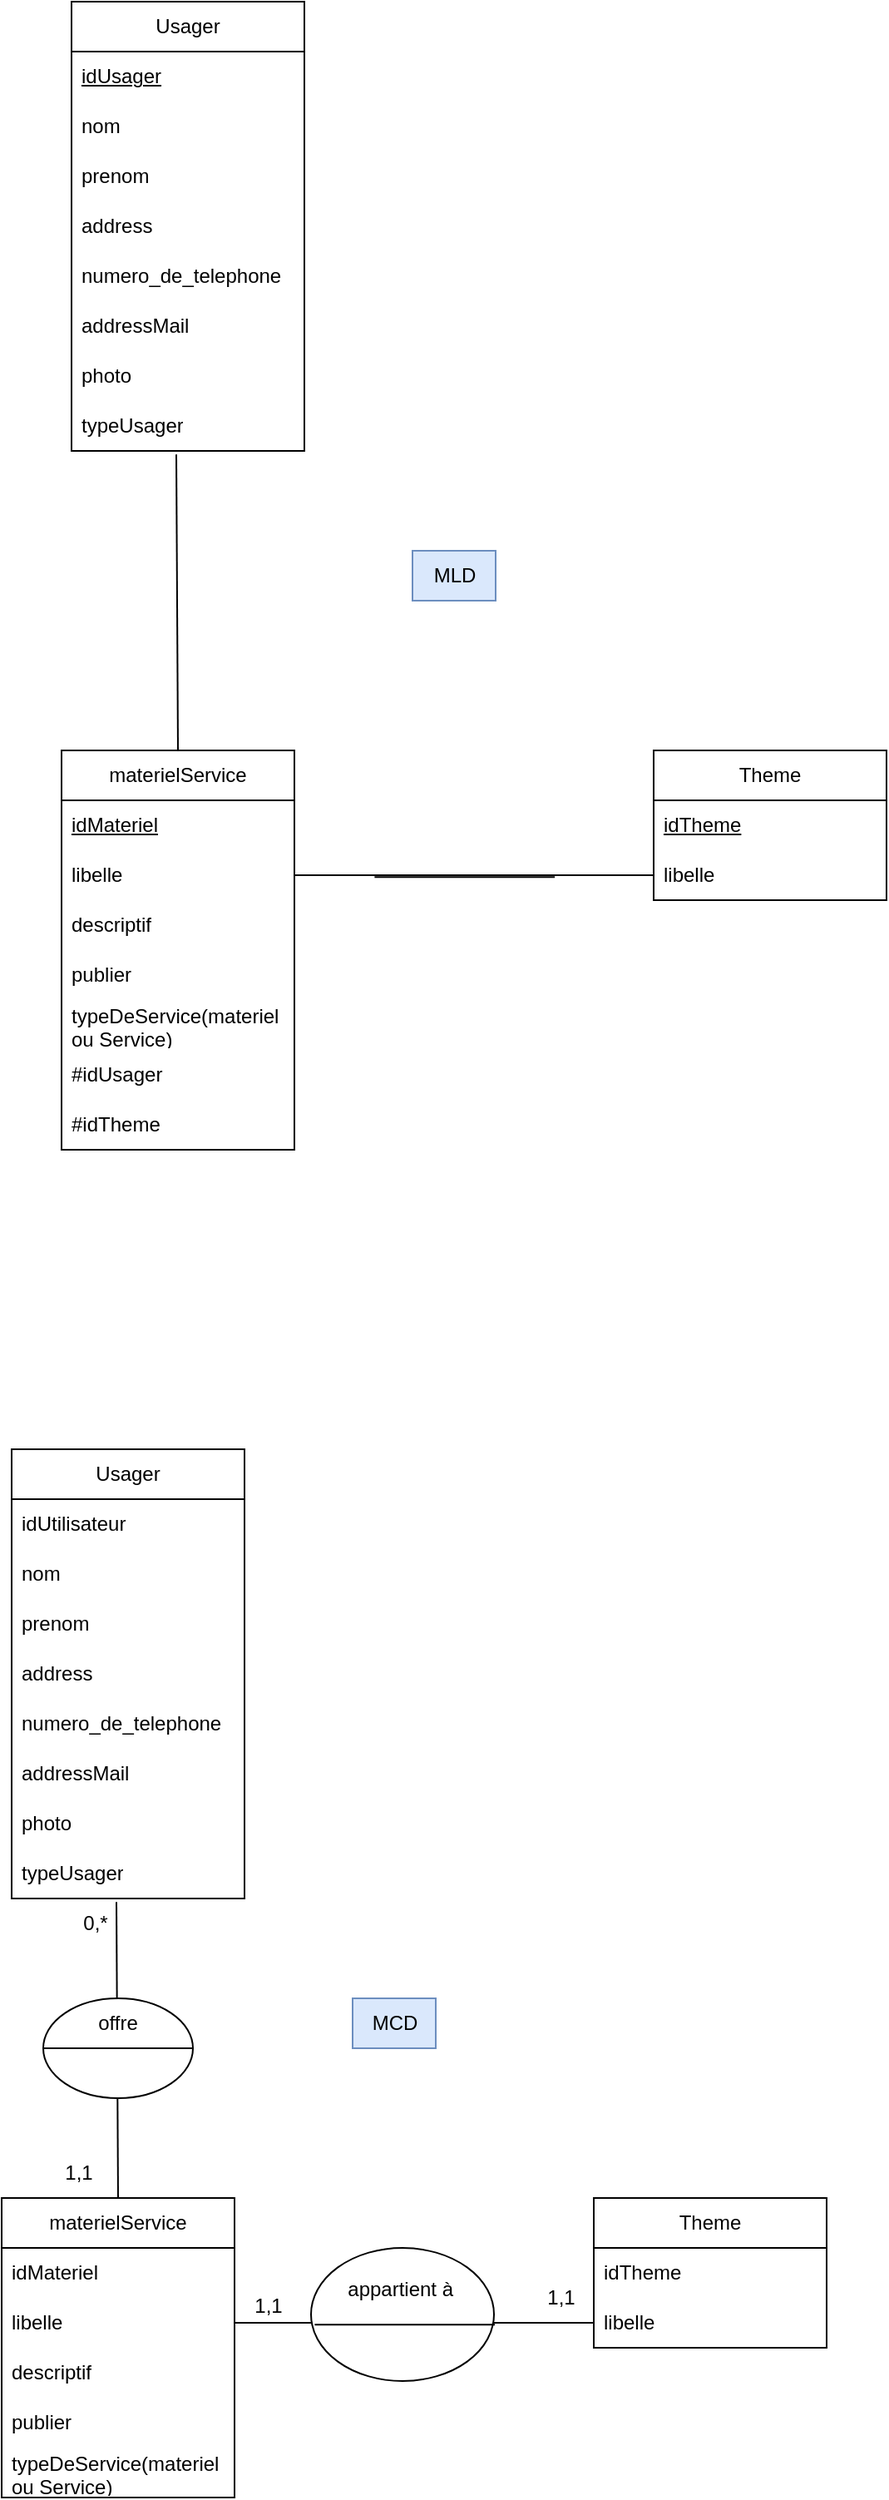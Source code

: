 <mxfile version="23.1.5" type="github">
  <diagram id="C5RBs43oDa-KdzZeNtuy" name="Page-1">
    <mxGraphModel dx="872" dy="1642" grid="1" gridSize="10" guides="1" tooltips="1" connect="1" arrows="1" fold="1" page="1" pageScale="1" pageWidth="827" pageHeight="1169" math="0" shadow="0">
      <root>
        <mxCell id="WIyWlLk6GJQsqaUBKTNV-0" />
        <mxCell id="WIyWlLk6GJQsqaUBKTNV-1" parent="WIyWlLk6GJQsqaUBKTNV-0" />
        <mxCell id="dMPkEBjqIJ3jH2vC4vFe-0" value="Usager" style="swimlane;fontStyle=0;childLayout=stackLayout;horizontal=1;startSize=30;horizontalStack=0;resizeParent=1;resizeParentMax=0;resizeLast=0;collapsible=1;marginBottom=0;whiteSpace=wrap;html=1;" parent="WIyWlLk6GJQsqaUBKTNV-1" vertex="1">
          <mxGeometry x="136" y="120" width="140" height="270" as="geometry" />
        </mxCell>
        <mxCell id="dMPkEBjqIJ3jH2vC4vFe-1" value="idUtilisateur" style="text;strokeColor=none;fillColor=none;align=left;verticalAlign=middle;spacingLeft=4;spacingRight=4;overflow=hidden;points=[[0,0.5],[1,0.5]];portConstraint=eastwest;rotatable=0;whiteSpace=wrap;html=1;" parent="dMPkEBjqIJ3jH2vC4vFe-0" vertex="1">
          <mxGeometry y="30" width="140" height="30" as="geometry" />
        </mxCell>
        <mxCell id="dMPkEBjqIJ3jH2vC4vFe-2" value="nom" style="text;strokeColor=none;fillColor=none;align=left;verticalAlign=middle;spacingLeft=4;spacingRight=4;overflow=hidden;points=[[0,0.5],[1,0.5]];portConstraint=eastwest;rotatable=0;whiteSpace=wrap;html=1;" parent="dMPkEBjqIJ3jH2vC4vFe-0" vertex="1">
          <mxGeometry y="60" width="140" height="30" as="geometry" />
        </mxCell>
        <mxCell id="dMPkEBjqIJ3jH2vC4vFe-3" value="prenom" style="text;strokeColor=none;fillColor=none;align=left;verticalAlign=middle;spacingLeft=4;spacingRight=4;overflow=hidden;points=[[0,0.5],[1,0.5]];portConstraint=eastwest;rotatable=0;whiteSpace=wrap;html=1;" parent="dMPkEBjqIJ3jH2vC4vFe-0" vertex="1">
          <mxGeometry y="90" width="140" height="30" as="geometry" />
        </mxCell>
        <mxCell id="dMPkEBjqIJ3jH2vC4vFe-20" value="address&amp;nbsp;" style="text;strokeColor=none;fillColor=none;align=left;verticalAlign=middle;spacingLeft=4;spacingRight=4;overflow=hidden;points=[[0,0.5],[1,0.5]];portConstraint=eastwest;rotatable=0;whiteSpace=wrap;html=1;" parent="dMPkEBjqIJ3jH2vC4vFe-0" vertex="1">
          <mxGeometry y="120" width="140" height="30" as="geometry" />
        </mxCell>
        <mxCell id="dMPkEBjqIJ3jH2vC4vFe-22" value="numero_de_telephone" style="text;strokeColor=none;fillColor=none;align=left;verticalAlign=middle;spacingLeft=4;spacingRight=4;overflow=hidden;points=[[0,0.5],[1,0.5]];portConstraint=eastwest;rotatable=0;whiteSpace=wrap;html=1;" parent="dMPkEBjqIJ3jH2vC4vFe-0" vertex="1">
          <mxGeometry y="150" width="140" height="30" as="geometry" />
        </mxCell>
        <mxCell id="dMPkEBjqIJ3jH2vC4vFe-23" value="addressMail" style="text;strokeColor=none;fillColor=none;align=left;verticalAlign=middle;spacingLeft=4;spacingRight=4;overflow=hidden;points=[[0,0.5],[1,0.5]];portConstraint=eastwest;rotatable=0;whiteSpace=wrap;html=1;" parent="dMPkEBjqIJ3jH2vC4vFe-0" vertex="1">
          <mxGeometry y="180" width="140" height="30" as="geometry" />
        </mxCell>
        <mxCell id="dMPkEBjqIJ3jH2vC4vFe-24" value="photo" style="text;strokeColor=none;fillColor=none;align=left;verticalAlign=middle;spacingLeft=4;spacingRight=4;overflow=hidden;points=[[0,0.5],[1,0.5]];portConstraint=eastwest;rotatable=0;whiteSpace=wrap;html=1;" parent="dMPkEBjqIJ3jH2vC4vFe-0" vertex="1">
          <mxGeometry y="210" width="140" height="30" as="geometry" />
        </mxCell>
        <mxCell id="dMPkEBjqIJ3jH2vC4vFe-25" value="typeUsager" style="text;strokeColor=none;fillColor=none;align=left;verticalAlign=middle;spacingLeft=4;spacingRight=4;overflow=hidden;points=[[0,0.5],[1,0.5]];portConstraint=eastwest;rotatable=0;whiteSpace=wrap;html=1;" parent="dMPkEBjqIJ3jH2vC4vFe-0" vertex="1">
          <mxGeometry y="240" width="140" height="30" as="geometry" />
        </mxCell>
        <mxCell id="dMPkEBjqIJ3jH2vC4vFe-26" value="Theme" style="swimlane;fontStyle=0;childLayout=stackLayout;horizontal=1;startSize=30;horizontalStack=0;resizeParent=1;resizeParentMax=0;resizeLast=0;collapsible=1;marginBottom=0;whiteSpace=wrap;html=1;" parent="WIyWlLk6GJQsqaUBKTNV-1" vertex="1">
          <mxGeometry x="486" y="570" width="140" height="90" as="geometry" />
        </mxCell>
        <mxCell id="dMPkEBjqIJ3jH2vC4vFe-27" value="idTheme" style="text;strokeColor=none;fillColor=none;align=left;verticalAlign=middle;spacingLeft=4;spacingRight=4;overflow=hidden;points=[[0,0.5],[1,0.5]];portConstraint=eastwest;rotatable=0;whiteSpace=wrap;html=1;" parent="dMPkEBjqIJ3jH2vC4vFe-26" vertex="1">
          <mxGeometry y="30" width="140" height="30" as="geometry" />
        </mxCell>
        <mxCell id="dMPkEBjqIJ3jH2vC4vFe-28" value="libelle" style="text;strokeColor=none;fillColor=none;align=left;verticalAlign=middle;spacingLeft=4;spacingRight=4;overflow=hidden;points=[[0,0.5],[1,0.5]];portConstraint=eastwest;rotatable=0;whiteSpace=wrap;html=1;" parent="dMPkEBjqIJ3jH2vC4vFe-26" vertex="1">
          <mxGeometry y="60" width="140" height="30" as="geometry" />
        </mxCell>
        <mxCell id="dMPkEBjqIJ3jH2vC4vFe-30" value="materielService" style="swimlane;fontStyle=0;childLayout=stackLayout;horizontal=1;startSize=30;horizontalStack=0;resizeParent=1;resizeParentMax=0;resizeLast=0;collapsible=1;marginBottom=0;whiteSpace=wrap;html=1;" parent="WIyWlLk6GJQsqaUBKTNV-1" vertex="1">
          <mxGeometry x="130" y="570" width="140" height="180" as="geometry" />
        </mxCell>
        <mxCell id="dMPkEBjqIJ3jH2vC4vFe-31" value="idMateriel" style="text;strokeColor=none;fillColor=none;align=left;verticalAlign=middle;spacingLeft=4;spacingRight=4;overflow=hidden;points=[[0,0.5],[1,0.5]];portConstraint=eastwest;rotatable=0;whiteSpace=wrap;html=1;" parent="dMPkEBjqIJ3jH2vC4vFe-30" vertex="1">
          <mxGeometry y="30" width="140" height="30" as="geometry" />
        </mxCell>
        <mxCell id="dMPkEBjqIJ3jH2vC4vFe-32" value="libelle" style="text;strokeColor=none;fillColor=none;align=left;verticalAlign=middle;spacingLeft=4;spacingRight=4;overflow=hidden;points=[[0,0.5],[1,0.5]];portConstraint=eastwest;rotatable=0;whiteSpace=wrap;html=1;" parent="dMPkEBjqIJ3jH2vC4vFe-30" vertex="1">
          <mxGeometry y="60" width="140" height="30" as="geometry" />
        </mxCell>
        <mxCell id="dMPkEBjqIJ3jH2vC4vFe-33" value="descriptif" style="text;strokeColor=none;fillColor=none;align=left;verticalAlign=middle;spacingLeft=4;spacingRight=4;overflow=hidden;points=[[0,0.5],[1,0.5]];portConstraint=eastwest;rotatable=0;whiteSpace=wrap;html=1;" parent="dMPkEBjqIJ3jH2vC4vFe-30" vertex="1">
          <mxGeometry y="90" width="140" height="30" as="geometry" />
        </mxCell>
        <mxCell id="dMPkEBjqIJ3jH2vC4vFe-35" value="publier" style="text;strokeColor=none;fillColor=none;align=left;verticalAlign=middle;spacingLeft=4;spacingRight=4;overflow=hidden;points=[[0,0.5],[1,0.5]];portConstraint=eastwest;rotatable=0;whiteSpace=wrap;html=1;" parent="dMPkEBjqIJ3jH2vC4vFe-30" vertex="1">
          <mxGeometry y="120" width="140" height="30" as="geometry" />
        </mxCell>
        <mxCell id="dMPkEBjqIJ3jH2vC4vFe-63" value="typeDeService(materiel ou Service)" style="text;strokeColor=none;fillColor=none;align=left;verticalAlign=middle;spacingLeft=4;spacingRight=4;overflow=hidden;points=[[0,0.5],[1,0.5]];portConstraint=eastwest;rotatable=0;whiteSpace=wrap;html=1;" parent="dMPkEBjqIJ3jH2vC4vFe-30" vertex="1">
          <mxGeometry y="150" width="140" height="30" as="geometry" />
        </mxCell>
        <mxCell id="dMPkEBjqIJ3jH2vC4vFe-67" value="" style="endArrow=none;html=1;rounded=0;entryX=0.45;entryY=1.069;entryDx=0;entryDy=0;entryPerimeter=0;exitX=0.5;exitY=0;exitDx=0;exitDy=0;" parent="WIyWlLk6GJQsqaUBKTNV-1" source="dMPkEBjqIJ3jH2vC4vFe-30" target="dMPkEBjqIJ3jH2vC4vFe-25" edge="1">
          <mxGeometry width="50" height="50" relative="1" as="geometry">
            <mxPoint x="356" y="480" as="sourcePoint" />
            <mxPoint x="406" y="430" as="targetPoint" />
            <Array as="points" />
          </mxGeometry>
        </mxCell>
        <mxCell id="dMPkEBjqIJ3jH2vC4vFe-66" value="" style="ellipse;whiteSpace=wrap;html=1;" parent="WIyWlLk6GJQsqaUBKTNV-1" vertex="1">
          <mxGeometry x="155" y="450" width="90" height="60" as="geometry" />
        </mxCell>
        <mxCell id="dMPkEBjqIJ3jH2vC4vFe-68" style="edgeStyle=orthogonalEdgeStyle;rounded=0;orthogonalLoop=1;jettySize=auto;html=1;exitX=1;exitY=0.5;exitDx=0;exitDy=0;entryX=0;entryY=0.5;entryDx=0;entryDy=0;endArrow=none;endFill=0;" parent="WIyWlLk6GJQsqaUBKTNV-1" source="dMPkEBjqIJ3jH2vC4vFe-32" target="dMPkEBjqIJ3jH2vC4vFe-28" edge="1">
          <mxGeometry relative="1" as="geometry" />
        </mxCell>
        <mxCell id="dMPkEBjqIJ3jH2vC4vFe-69" value="" style="ellipse;whiteSpace=wrap;html=1;" parent="WIyWlLk6GJQsqaUBKTNV-1" vertex="1">
          <mxGeometry x="316" y="600" width="110" height="80" as="geometry" />
        </mxCell>
        <mxCell id="dMPkEBjqIJ3jH2vC4vFe-70" value="0,*" style="text;html=1;align=center;verticalAlign=middle;resizable=0;points=[];autosize=1;strokeColor=none;fillColor=none;" parent="WIyWlLk6GJQsqaUBKTNV-1" vertex="1">
          <mxGeometry x="166" y="390" width="40" height="30" as="geometry" />
        </mxCell>
        <mxCell id="dMPkEBjqIJ3jH2vC4vFe-71" value="1,1" style="text;html=1;align=center;verticalAlign=middle;resizable=0;points=[];autosize=1;strokeColor=none;fillColor=none;" parent="WIyWlLk6GJQsqaUBKTNV-1" vertex="1">
          <mxGeometry x="156" y="540" width="40" height="30" as="geometry" />
        </mxCell>
        <mxCell id="dMPkEBjqIJ3jH2vC4vFe-72" value="1,1" style="text;html=1;align=center;verticalAlign=middle;resizable=0;points=[];autosize=1;strokeColor=none;fillColor=none;" parent="WIyWlLk6GJQsqaUBKTNV-1" vertex="1">
          <mxGeometry x="270" y="620" width="40" height="30" as="geometry" />
        </mxCell>
        <mxCell id="dMPkEBjqIJ3jH2vC4vFe-73" value="1,1" style="text;html=1;align=center;verticalAlign=middle;resizable=0;points=[];autosize=1;strokeColor=none;fillColor=none;" parent="WIyWlLk6GJQsqaUBKTNV-1" vertex="1">
          <mxGeometry x="446" y="615" width="40" height="30" as="geometry" />
        </mxCell>
        <mxCell id="dMPkEBjqIJ3jH2vC4vFe-74" value="" style="endArrow=none;html=1;rounded=0;exitX=0;exitY=0.5;exitDx=0;exitDy=0;entryX=1;entryY=0.5;entryDx=0;entryDy=0;" parent="WIyWlLk6GJQsqaUBKTNV-1" source="dMPkEBjqIJ3jH2vC4vFe-66" target="dMPkEBjqIJ3jH2vC4vFe-66" edge="1">
          <mxGeometry width="50" height="50" relative="1" as="geometry">
            <mxPoint x="336" y="390" as="sourcePoint" />
            <mxPoint x="386" y="340" as="targetPoint" />
            <Array as="points" />
          </mxGeometry>
        </mxCell>
        <mxCell id="dMPkEBjqIJ3jH2vC4vFe-75" value="" style="endArrow=none;html=1;rounded=0;exitX=0.02;exitY=0.577;exitDx=0;exitDy=0;entryX=1.005;entryY=0.577;entryDx=0;entryDy=0;exitPerimeter=0;entryPerimeter=0;" parent="WIyWlLk6GJQsqaUBKTNV-1" source="dMPkEBjqIJ3jH2vC4vFe-69" target="dMPkEBjqIJ3jH2vC4vFe-69" edge="1">
          <mxGeometry width="50" height="50" relative="1" as="geometry">
            <mxPoint x="326" y="645" as="sourcePoint" />
            <mxPoint x="416" y="645" as="targetPoint" />
            <Array as="points" />
          </mxGeometry>
        </mxCell>
        <mxCell id="dMPkEBjqIJ3jH2vC4vFe-77" value="offre" style="text;html=1;align=center;verticalAlign=middle;whiteSpace=wrap;rounded=0;" parent="WIyWlLk6GJQsqaUBKTNV-1" vertex="1">
          <mxGeometry x="170" y="450" width="60" height="30" as="geometry" />
        </mxCell>
        <mxCell id="dMPkEBjqIJ3jH2vC4vFe-79" value="appartient à&amp;nbsp;" style="text;html=1;align=center;verticalAlign=middle;resizable=0;points=[];autosize=1;strokeColor=none;fillColor=none;" parent="WIyWlLk6GJQsqaUBKTNV-1" vertex="1">
          <mxGeometry x="326" y="610" width="90" height="30" as="geometry" />
        </mxCell>
        <mxCell id="dMPkEBjqIJ3jH2vC4vFe-80" value="MCD" style="text;html=1;align=center;verticalAlign=middle;resizable=0;points=[];autosize=1;strokeColor=#6c8ebf;fillColor=#dae8fc;" parent="WIyWlLk6GJQsqaUBKTNV-1" vertex="1">
          <mxGeometry x="341" y="450" width="50" height="30" as="geometry" />
        </mxCell>
        <mxCell id="dMPkEBjqIJ3jH2vC4vFe-81" value="Usager" style="swimlane;fontStyle=0;childLayout=stackLayout;horizontal=1;startSize=30;horizontalStack=0;resizeParent=1;resizeParentMax=0;resizeLast=0;collapsible=1;marginBottom=0;whiteSpace=wrap;html=1;" parent="WIyWlLk6GJQsqaUBKTNV-1" vertex="1">
          <mxGeometry x="172" y="-750" width="140" height="270" as="geometry" />
        </mxCell>
        <mxCell id="dMPkEBjqIJ3jH2vC4vFe-82" value="&lt;u&gt;idUsager&lt;/u&gt;" style="text;strokeColor=none;fillColor=none;align=left;verticalAlign=middle;spacingLeft=4;spacingRight=4;overflow=hidden;points=[[0,0.5],[1,0.5]];portConstraint=eastwest;rotatable=0;whiteSpace=wrap;html=1;" parent="dMPkEBjqIJ3jH2vC4vFe-81" vertex="1">
          <mxGeometry y="30" width="140" height="30" as="geometry" />
        </mxCell>
        <mxCell id="dMPkEBjqIJ3jH2vC4vFe-83" value="nom" style="text;strokeColor=none;fillColor=none;align=left;verticalAlign=middle;spacingLeft=4;spacingRight=4;overflow=hidden;points=[[0,0.5],[1,0.5]];portConstraint=eastwest;rotatable=0;whiteSpace=wrap;html=1;" parent="dMPkEBjqIJ3jH2vC4vFe-81" vertex="1">
          <mxGeometry y="60" width="140" height="30" as="geometry" />
        </mxCell>
        <mxCell id="dMPkEBjqIJ3jH2vC4vFe-84" value="prenom" style="text;strokeColor=none;fillColor=none;align=left;verticalAlign=middle;spacingLeft=4;spacingRight=4;overflow=hidden;points=[[0,0.5],[1,0.5]];portConstraint=eastwest;rotatable=0;whiteSpace=wrap;html=1;" parent="dMPkEBjqIJ3jH2vC4vFe-81" vertex="1">
          <mxGeometry y="90" width="140" height="30" as="geometry" />
        </mxCell>
        <mxCell id="dMPkEBjqIJ3jH2vC4vFe-85" value="address&amp;nbsp;" style="text;strokeColor=none;fillColor=none;align=left;verticalAlign=middle;spacingLeft=4;spacingRight=4;overflow=hidden;points=[[0,0.5],[1,0.5]];portConstraint=eastwest;rotatable=0;whiteSpace=wrap;html=1;" parent="dMPkEBjqIJ3jH2vC4vFe-81" vertex="1">
          <mxGeometry y="120" width="140" height="30" as="geometry" />
        </mxCell>
        <mxCell id="dMPkEBjqIJ3jH2vC4vFe-86" value="numero_de_telephone" style="text;strokeColor=none;fillColor=none;align=left;verticalAlign=middle;spacingLeft=4;spacingRight=4;overflow=hidden;points=[[0,0.5],[1,0.5]];portConstraint=eastwest;rotatable=0;whiteSpace=wrap;html=1;" parent="dMPkEBjqIJ3jH2vC4vFe-81" vertex="1">
          <mxGeometry y="150" width="140" height="30" as="geometry" />
        </mxCell>
        <mxCell id="dMPkEBjqIJ3jH2vC4vFe-87" value="addressMail" style="text;strokeColor=none;fillColor=none;align=left;verticalAlign=middle;spacingLeft=4;spacingRight=4;overflow=hidden;points=[[0,0.5],[1,0.5]];portConstraint=eastwest;rotatable=0;whiteSpace=wrap;html=1;" parent="dMPkEBjqIJ3jH2vC4vFe-81" vertex="1">
          <mxGeometry y="180" width="140" height="30" as="geometry" />
        </mxCell>
        <mxCell id="dMPkEBjqIJ3jH2vC4vFe-88" value="photo" style="text;strokeColor=none;fillColor=none;align=left;verticalAlign=middle;spacingLeft=4;spacingRight=4;overflow=hidden;points=[[0,0.5],[1,0.5]];portConstraint=eastwest;rotatable=0;whiteSpace=wrap;html=1;" parent="dMPkEBjqIJ3jH2vC4vFe-81" vertex="1">
          <mxGeometry y="210" width="140" height="30" as="geometry" />
        </mxCell>
        <mxCell id="dMPkEBjqIJ3jH2vC4vFe-89" value="typeUsager" style="text;strokeColor=none;fillColor=none;align=left;verticalAlign=middle;spacingLeft=4;spacingRight=4;overflow=hidden;points=[[0,0.5],[1,0.5]];portConstraint=eastwest;rotatable=0;whiteSpace=wrap;html=1;" parent="dMPkEBjqIJ3jH2vC4vFe-81" vertex="1">
          <mxGeometry y="240" width="140" height="30" as="geometry" />
        </mxCell>
        <mxCell id="dMPkEBjqIJ3jH2vC4vFe-90" value="Theme" style="swimlane;fontStyle=0;childLayout=stackLayout;horizontal=1;startSize=30;horizontalStack=0;resizeParent=1;resizeParentMax=0;resizeLast=0;collapsible=1;marginBottom=0;whiteSpace=wrap;html=1;" parent="WIyWlLk6GJQsqaUBKTNV-1" vertex="1">
          <mxGeometry x="522" y="-300" width="140" height="90" as="geometry" />
        </mxCell>
        <mxCell id="dMPkEBjqIJ3jH2vC4vFe-91" value="&lt;u&gt;idTheme&lt;/u&gt;" style="text;strokeColor=none;fillColor=none;align=left;verticalAlign=middle;spacingLeft=4;spacingRight=4;overflow=hidden;points=[[0,0.5],[1,0.5]];portConstraint=eastwest;rotatable=0;whiteSpace=wrap;html=1;" parent="dMPkEBjqIJ3jH2vC4vFe-90" vertex="1">
          <mxGeometry y="30" width="140" height="30" as="geometry" />
        </mxCell>
        <mxCell id="dMPkEBjqIJ3jH2vC4vFe-92" value="libelle" style="text;strokeColor=none;fillColor=none;align=left;verticalAlign=middle;spacingLeft=4;spacingRight=4;overflow=hidden;points=[[0,0.5],[1,0.5]];portConstraint=eastwest;rotatable=0;whiteSpace=wrap;html=1;" parent="dMPkEBjqIJ3jH2vC4vFe-90" vertex="1">
          <mxGeometry y="60" width="140" height="30" as="geometry" />
        </mxCell>
        <mxCell id="dMPkEBjqIJ3jH2vC4vFe-94" value="materielService" style="swimlane;fontStyle=0;childLayout=stackLayout;horizontal=1;startSize=30;horizontalStack=0;resizeParent=1;resizeParentMax=0;resizeLast=0;collapsible=1;marginBottom=0;whiteSpace=wrap;html=1;" parent="WIyWlLk6GJQsqaUBKTNV-1" vertex="1">
          <mxGeometry x="166" y="-300" width="140" height="240" as="geometry" />
        </mxCell>
        <mxCell id="dMPkEBjqIJ3jH2vC4vFe-95" value="&lt;u&gt;idMateriel&lt;/u&gt;" style="text;strokeColor=none;fillColor=none;align=left;verticalAlign=middle;spacingLeft=4;spacingRight=4;overflow=hidden;points=[[0,0.5],[1,0.5]];portConstraint=eastwest;rotatable=0;whiteSpace=wrap;html=1;" parent="dMPkEBjqIJ3jH2vC4vFe-94" vertex="1">
          <mxGeometry y="30" width="140" height="30" as="geometry" />
        </mxCell>
        <mxCell id="dMPkEBjqIJ3jH2vC4vFe-96" value="libelle" style="text;strokeColor=none;fillColor=none;align=left;verticalAlign=middle;spacingLeft=4;spacingRight=4;overflow=hidden;points=[[0,0.5],[1,0.5]];portConstraint=eastwest;rotatable=0;whiteSpace=wrap;html=1;" parent="dMPkEBjqIJ3jH2vC4vFe-94" vertex="1">
          <mxGeometry y="60" width="140" height="30" as="geometry" />
        </mxCell>
        <mxCell id="dMPkEBjqIJ3jH2vC4vFe-97" value="descriptif" style="text;strokeColor=none;fillColor=none;align=left;verticalAlign=middle;spacingLeft=4;spacingRight=4;overflow=hidden;points=[[0,0.5],[1,0.5]];portConstraint=eastwest;rotatable=0;whiteSpace=wrap;html=1;" parent="dMPkEBjqIJ3jH2vC4vFe-94" vertex="1">
          <mxGeometry y="90" width="140" height="30" as="geometry" />
        </mxCell>
        <mxCell id="dMPkEBjqIJ3jH2vC4vFe-98" value="publier" style="text;strokeColor=none;fillColor=none;align=left;verticalAlign=middle;spacingLeft=4;spacingRight=4;overflow=hidden;points=[[0,0.5],[1,0.5]];portConstraint=eastwest;rotatable=0;whiteSpace=wrap;html=1;" parent="dMPkEBjqIJ3jH2vC4vFe-94" vertex="1">
          <mxGeometry y="120" width="140" height="30" as="geometry" />
        </mxCell>
        <mxCell id="dMPkEBjqIJ3jH2vC4vFe-99" value="typeDeService(materiel ou Service)" style="text;strokeColor=none;fillColor=none;align=left;verticalAlign=middle;spacingLeft=4;spacingRight=4;overflow=hidden;points=[[0,0.5],[1,0.5]];portConstraint=eastwest;rotatable=0;whiteSpace=wrap;html=1;" parent="dMPkEBjqIJ3jH2vC4vFe-94" vertex="1">
          <mxGeometry y="150" width="140" height="30" as="geometry" />
        </mxCell>
        <mxCell id="dMPkEBjqIJ3jH2vC4vFe-114" value="#idUsager" style="text;strokeColor=none;fillColor=none;align=left;verticalAlign=middle;spacingLeft=4;spacingRight=4;overflow=hidden;points=[[0,0.5],[1,0.5]];portConstraint=eastwest;rotatable=0;whiteSpace=wrap;html=1;" parent="dMPkEBjqIJ3jH2vC4vFe-94" vertex="1">
          <mxGeometry y="180" width="140" height="30" as="geometry" />
        </mxCell>
        <mxCell id="dMPkEBjqIJ3jH2vC4vFe-115" value="#idTheme" style="text;strokeColor=none;fillColor=none;align=left;verticalAlign=middle;spacingLeft=4;spacingRight=4;overflow=hidden;points=[[0,0.5],[1,0.5]];portConstraint=eastwest;rotatable=0;whiteSpace=wrap;html=1;" parent="dMPkEBjqIJ3jH2vC4vFe-94" vertex="1">
          <mxGeometry y="210" width="140" height="30" as="geometry" />
        </mxCell>
        <mxCell id="dMPkEBjqIJ3jH2vC4vFe-100" value="" style="endArrow=none;html=1;rounded=0;entryX=0.45;entryY=1.069;entryDx=0;entryDy=0;entryPerimeter=0;exitX=0.5;exitY=0;exitDx=0;exitDy=0;" parent="WIyWlLk6GJQsqaUBKTNV-1" source="dMPkEBjqIJ3jH2vC4vFe-94" target="dMPkEBjqIJ3jH2vC4vFe-89" edge="1">
          <mxGeometry width="50" height="50" relative="1" as="geometry">
            <mxPoint x="392" y="-390" as="sourcePoint" />
            <mxPoint x="442" y="-440" as="targetPoint" />
            <Array as="points" />
          </mxGeometry>
        </mxCell>
        <mxCell id="dMPkEBjqIJ3jH2vC4vFe-102" style="edgeStyle=orthogonalEdgeStyle;rounded=0;orthogonalLoop=1;jettySize=auto;html=1;exitX=1;exitY=0.5;exitDx=0;exitDy=0;entryX=0;entryY=0.5;entryDx=0;entryDy=0;endArrow=none;endFill=0;" parent="WIyWlLk6GJQsqaUBKTNV-1" source="dMPkEBjqIJ3jH2vC4vFe-96" target="dMPkEBjqIJ3jH2vC4vFe-92" edge="1">
          <mxGeometry relative="1" as="geometry" />
        </mxCell>
        <mxCell id="dMPkEBjqIJ3jH2vC4vFe-109" value="" style="endArrow=none;html=1;rounded=0;exitX=0.02;exitY=0.577;exitDx=0;exitDy=0;entryX=1.005;entryY=0.577;entryDx=0;entryDy=0;exitPerimeter=0;entryPerimeter=0;" parent="WIyWlLk6GJQsqaUBKTNV-1" edge="1">
          <mxGeometry width="50" height="50" relative="1" as="geometry">
            <mxPoint x="354.2" y="-223.84" as="sourcePoint" />
            <mxPoint x="462.55" y="-223.84" as="targetPoint" />
            <Array as="points" />
          </mxGeometry>
        </mxCell>
        <mxCell id="dMPkEBjqIJ3jH2vC4vFe-112" value="MLD" style="text;html=1;align=center;verticalAlign=middle;resizable=0;points=[];autosize=1;strokeColor=#6c8ebf;fillColor=#dae8fc;" parent="WIyWlLk6GJQsqaUBKTNV-1" vertex="1">
          <mxGeometry x="377" y="-420" width="50" height="30" as="geometry" />
        </mxCell>
      </root>
    </mxGraphModel>
  </diagram>
</mxfile>
